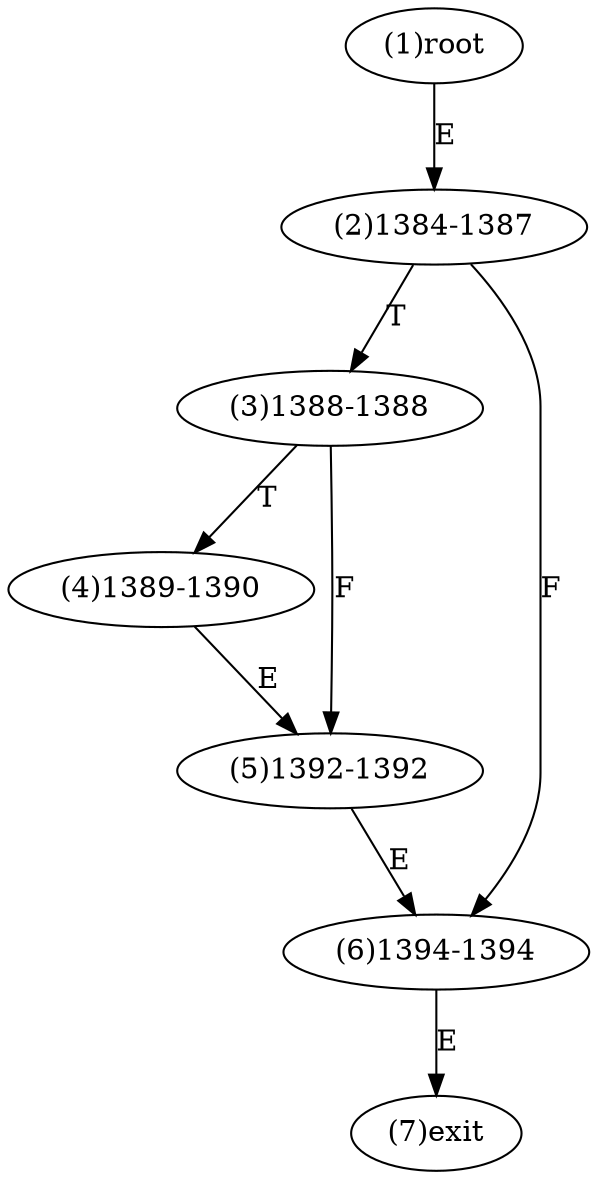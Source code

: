 digraph "" { 
1[ label="(1)root"];
2[ label="(2)1384-1387"];
3[ label="(3)1388-1388"];
4[ label="(4)1389-1390"];
5[ label="(5)1392-1392"];
6[ label="(6)1394-1394"];
7[ label="(7)exit"];
1->2[ label="E"];
2->6[ label="F"];
2->3[ label="T"];
3->5[ label="F"];
3->4[ label="T"];
4->5[ label="E"];
5->6[ label="E"];
6->7[ label="E"];
}